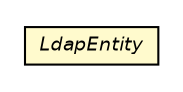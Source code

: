 #!/usr/local/bin/dot
#
# Class diagram 
# Generated by UmlGraph version 4.6 (http://www.spinellis.gr/sw/umlgraph)
#

digraph G {
	edge [fontname="Helvetica",fontsize=10,labelfontname="Helvetica",labelfontsize=10];
	node [fontname="Helvetica",fontsize=10,shape=plaintext];
	// ca.tnt.ldaputils.annotations.LdapEntity
	c662 [label=<<table border="0" cellborder="1" cellspacing="0" cellpadding="2" port="p" bgcolor="lemonChiffon" href="./LdapEntity.html">
		<tr><td><table border="0" cellspacing="0" cellpadding="1">
			<tr><td><font face="Helvetica-Oblique"> LdapEntity </font></td></tr>
		</table></td></tr>
		</table>>, fontname="Helvetica", fontcolor="black", fontsize=9.0];
}

